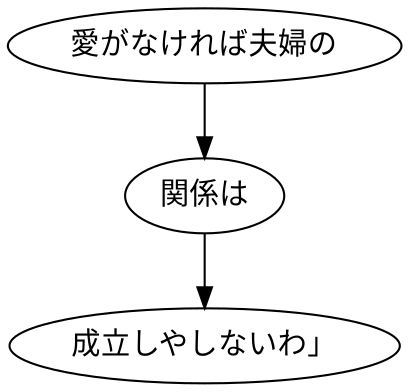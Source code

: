 digraph graph7005 {
	node0 [label="愛がなければ夫婦の"];
	node1 [label="関係は"];
	node2 [label="成立しやしないわ」"];
	node0 -> node1;
	node1 -> node2;
}
